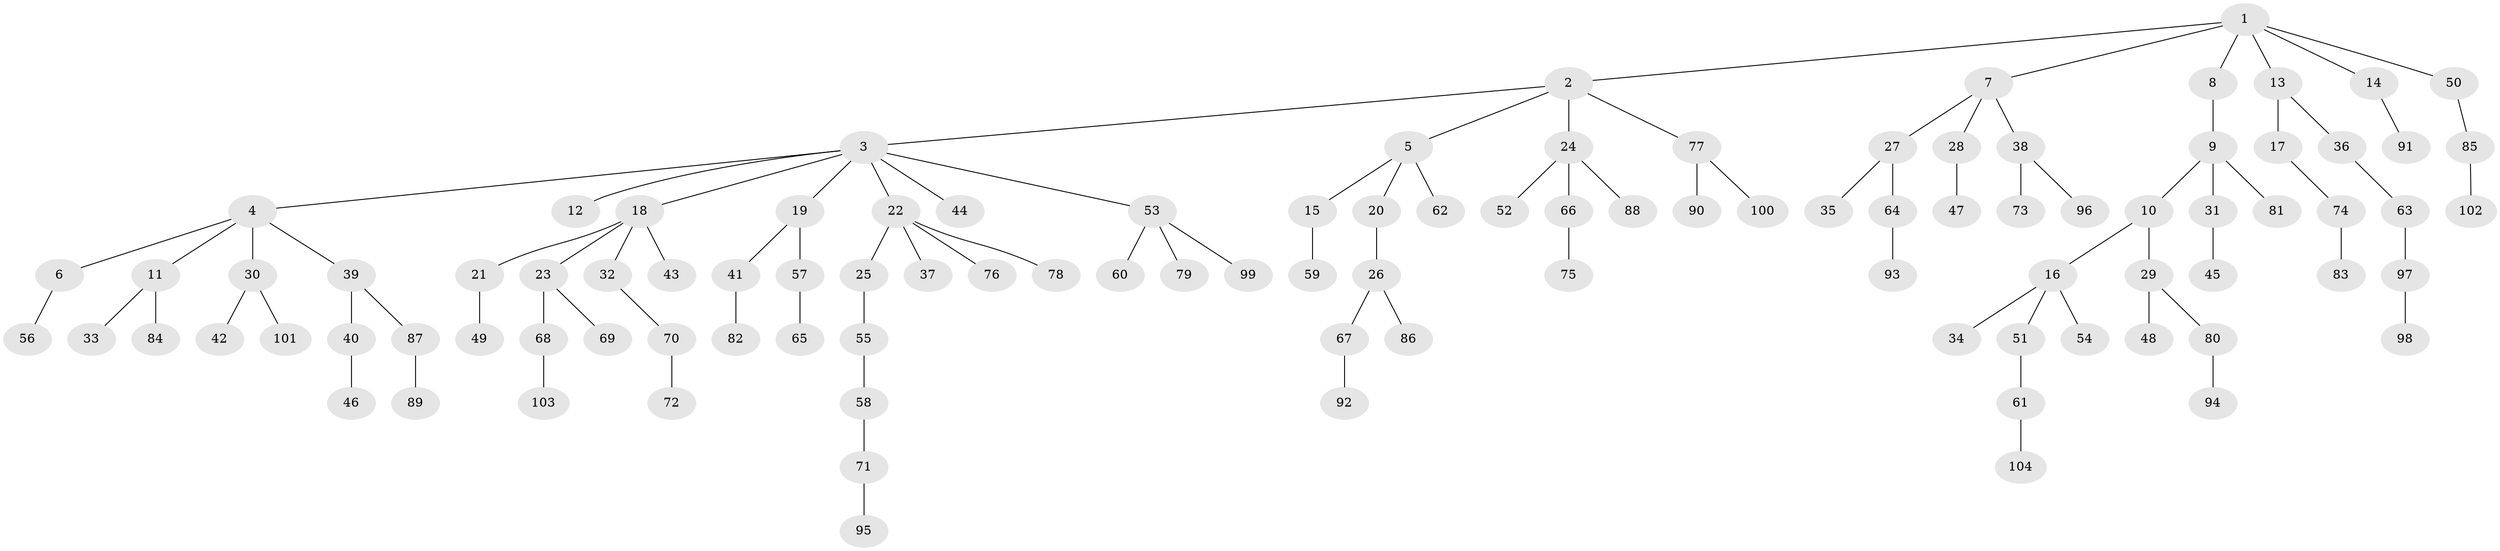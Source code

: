 // Generated by graph-tools (version 1.1) at 2025/02/03/09/25 03:02:27]
// undirected, 104 vertices, 103 edges
graph export_dot {
graph [start="1"]
  node [color=gray90,style=filled];
  1;
  2;
  3;
  4;
  5;
  6;
  7;
  8;
  9;
  10;
  11;
  12;
  13;
  14;
  15;
  16;
  17;
  18;
  19;
  20;
  21;
  22;
  23;
  24;
  25;
  26;
  27;
  28;
  29;
  30;
  31;
  32;
  33;
  34;
  35;
  36;
  37;
  38;
  39;
  40;
  41;
  42;
  43;
  44;
  45;
  46;
  47;
  48;
  49;
  50;
  51;
  52;
  53;
  54;
  55;
  56;
  57;
  58;
  59;
  60;
  61;
  62;
  63;
  64;
  65;
  66;
  67;
  68;
  69;
  70;
  71;
  72;
  73;
  74;
  75;
  76;
  77;
  78;
  79;
  80;
  81;
  82;
  83;
  84;
  85;
  86;
  87;
  88;
  89;
  90;
  91;
  92;
  93;
  94;
  95;
  96;
  97;
  98;
  99;
  100;
  101;
  102;
  103;
  104;
  1 -- 2;
  1 -- 7;
  1 -- 8;
  1 -- 13;
  1 -- 14;
  1 -- 50;
  2 -- 3;
  2 -- 5;
  2 -- 24;
  2 -- 77;
  3 -- 4;
  3 -- 12;
  3 -- 18;
  3 -- 19;
  3 -- 22;
  3 -- 44;
  3 -- 53;
  4 -- 6;
  4 -- 11;
  4 -- 30;
  4 -- 39;
  5 -- 15;
  5 -- 20;
  5 -- 62;
  6 -- 56;
  7 -- 27;
  7 -- 28;
  7 -- 38;
  8 -- 9;
  9 -- 10;
  9 -- 31;
  9 -- 81;
  10 -- 16;
  10 -- 29;
  11 -- 33;
  11 -- 84;
  13 -- 17;
  13 -- 36;
  14 -- 91;
  15 -- 59;
  16 -- 34;
  16 -- 51;
  16 -- 54;
  17 -- 74;
  18 -- 21;
  18 -- 23;
  18 -- 32;
  18 -- 43;
  19 -- 41;
  19 -- 57;
  20 -- 26;
  21 -- 49;
  22 -- 25;
  22 -- 37;
  22 -- 76;
  22 -- 78;
  23 -- 68;
  23 -- 69;
  24 -- 52;
  24 -- 66;
  24 -- 88;
  25 -- 55;
  26 -- 67;
  26 -- 86;
  27 -- 35;
  27 -- 64;
  28 -- 47;
  29 -- 48;
  29 -- 80;
  30 -- 42;
  30 -- 101;
  31 -- 45;
  32 -- 70;
  36 -- 63;
  38 -- 73;
  38 -- 96;
  39 -- 40;
  39 -- 87;
  40 -- 46;
  41 -- 82;
  50 -- 85;
  51 -- 61;
  53 -- 60;
  53 -- 79;
  53 -- 99;
  55 -- 58;
  57 -- 65;
  58 -- 71;
  61 -- 104;
  63 -- 97;
  64 -- 93;
  66 -- 75;
  67 -- 92;
  68 -- 103;
  70 -- 72;
  71 -- 95;
  74 -- 83;
  77 -- 90;
  77 -- 100;
  80 -- 94;
  85 -- 102;
  87 -- 89;
  97 -- 98;
}
